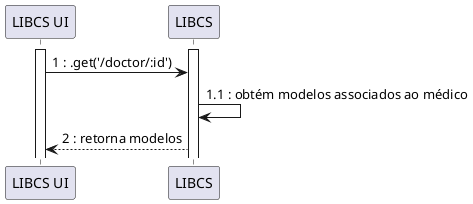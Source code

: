 @startuml
participant "LIBCS UI" as UI
participant "LIBCS" as API

activate UI
activate API
UI -> API : 1 : .get('/doctor/:id')
API -> API : 1.1 : obtém modelos associados ao médico
API --> UI : 2 : retorna modelos

@enduml